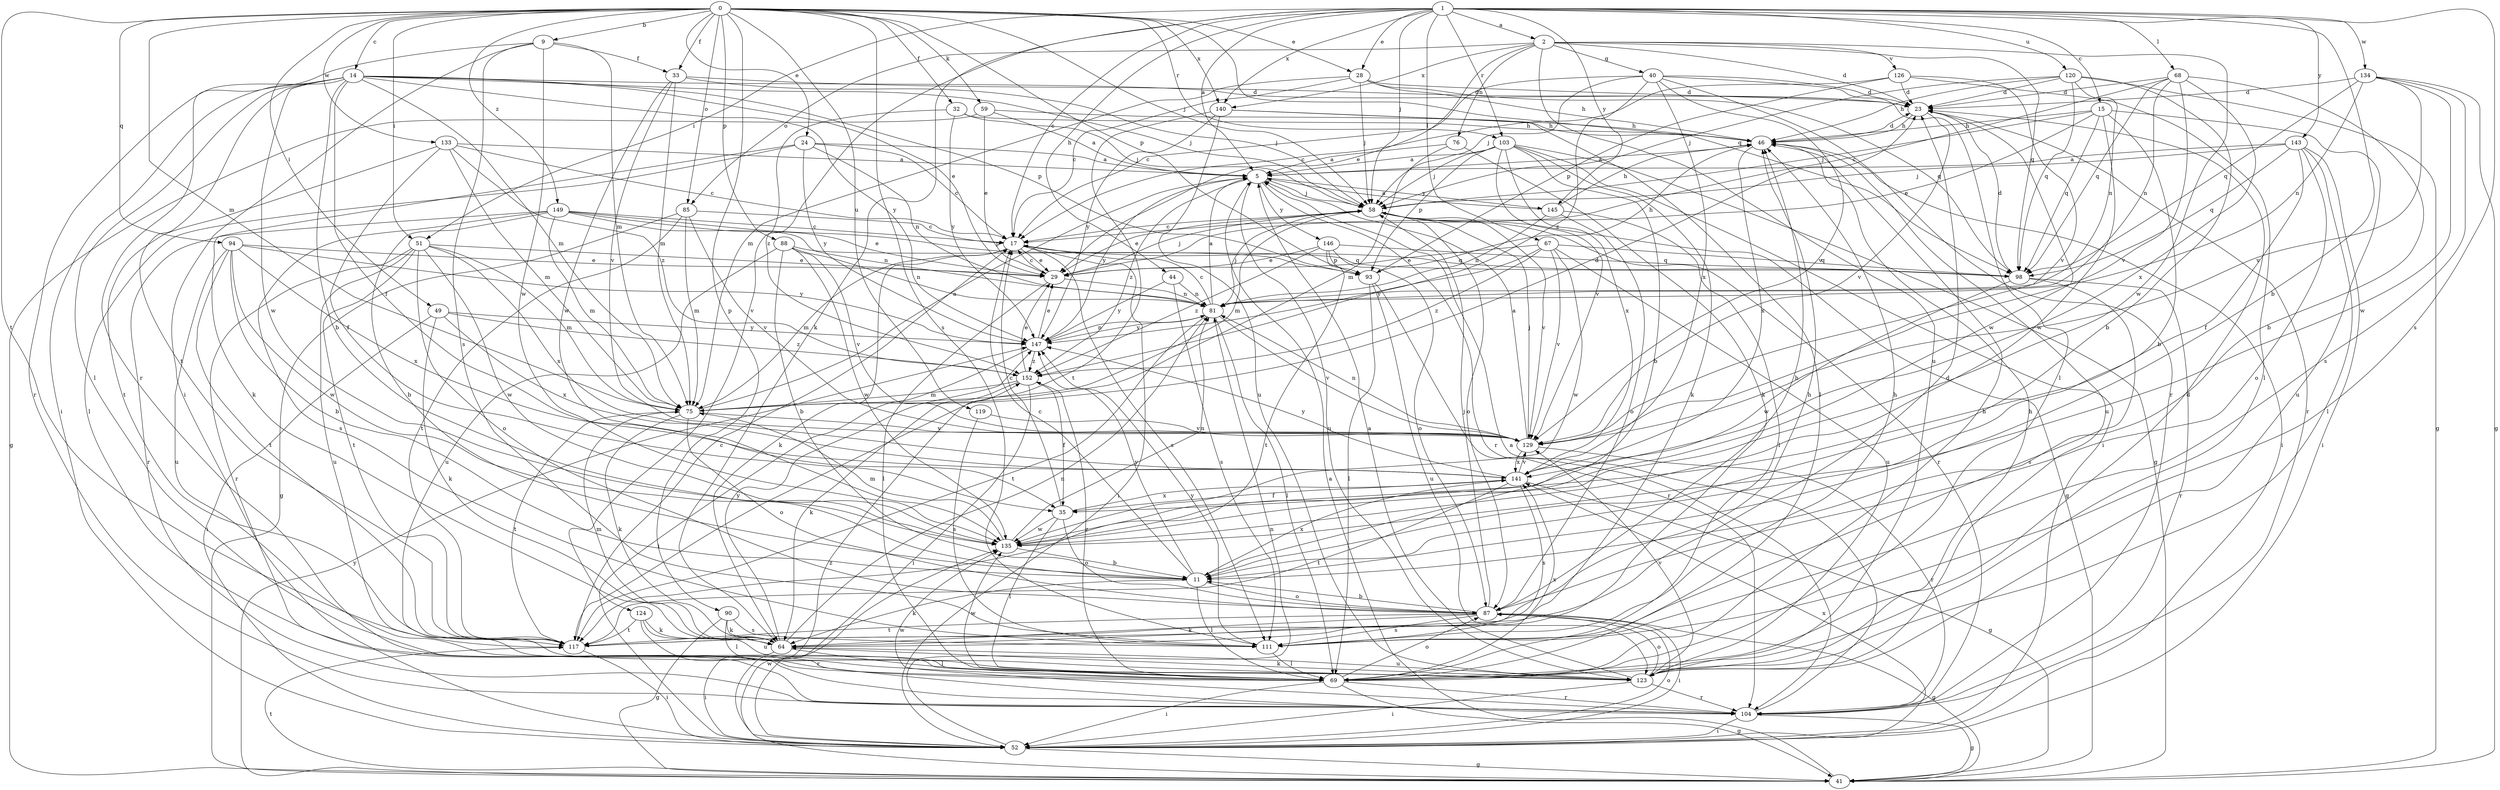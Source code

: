 strict digraph  {
0;
1;
2;
5;
9;
11;
14;
15;
17;
23;
24;
28;
29;
32;
33;
35;
40;
41;
44;
46;
49;
51;
52;
58;
59;
64;
67;
68;
69;
75;
76;
81;
85;
87;
88;
90;
93;
94;
98;
103;
104;
111;
117;
119;
120;
123;
124;
126;
129;
133;
134;
135;
140;
141;
143;
145;
146;
147;
149;
152;
0 -> 9  [label=b];
0 -> 14  [label=c];
0 -> 24  [label=e];
0 -> 28  [label=e];
0 -> 32  [label=f];
0 -> 33  [label=f];
0 -> 49  [label=i];
0 -> 51  [label=i];
0 -> 58  [label=j];
0 -> 59  [label=k];
0 -> 75  [label=m];
0 -> 85  [label=o];
0 -> 88  [label=p];
0 -> 90  [label=p];
0 -> 93  [label=p];
0 -> 94  [label=q];
0 -> 98  [label=q];
0 -> 103  [label=r];
0 -> 111  [label=s];
0 -> 117  [label=t];
0 -> 119  [label=u];
0 -> 133  [label=w];
0 -> 140  [label=x];
0 -> 149  [label=z];
1 -> 2  [label=a];
1 -> 5  [label=a];
1 -> 11  [label=b];
1 -> 15  [label=c];
1 -> 17  [label=c];
1 -> 28  [label=e];
1 -> 44  [label=h];
1 -> 51  [label=i];
1 -> 58  [label=j];
1 -> 64  [label=k];
1 -> 67  [label=l];
1 -> 68  [label=l];
1 -> 103  [label=r];
1 -> 111  [label=s];
1 -> 120  [label=u];
1 -> 124  [label=v];
1 -> 134  [label=w];
1 -> 140  [label=x];
1 -> 143  [label=y];
1 -> 145  [label=y];
2 -> 23  [label=d];
2 -> 29  [label=e];
2 -> 40  [label=g];
2 -> 76  [label=n];
2 -> 85  [label=o];
2 -> 98  [label=q];
2 -> 123  [label=u];
2 -> 126  [label=v];
2 -> 135  [label=w];
2 -> 140  [label=x];
5 -> 58  [label=j];
5 -> 104  [label=r];
5 -> 123  [label=u];
5 -> 145  [label=y];
5 -> 146  [label=y];
5 -> 147  [label=y];
5 -> 152  [label=z];
9 -> 33  [label=f];
9 -> 52  [label=i];
9 -> 75  [label=m];
9 -> 104  [label=r];
9 -> 111  [label=s];
9 -> 135  [label=w];
11 -> 17  [label=c];
11 -> 64  [label=k];
11 -> 69  [label=l];
11 -> 87  [label=o];
11 -> 141  [label=x];
11 -> 147  [label=y];
14 -> 11  [label=b];
14 -> 23  [label=d];
14 -> 29  [label=e];
14 -> 35  [label=f];
14 -> 52  [label=i];
14 -> 58  [label=j];
14 -> 69  [label=l];
14 -> 75  [label=m];
14 -> 93  [label=p];
14 -> 104  [label=r];
14 -> 117  [label=t];
14 -> 135  [label=w];
14 -> 147  [label=y];
15 -> 11  [label=b];
15 -> 29  [label=e];
15 -> 46  [label=h];
15 -> 58  [label=j];
15 -> 98  [label=q];
15 -> 123  [label=u];
15 -> 135  [label=w];
17 -> 29  [label=e];
17 -> 52  [label=i];
17 -> 64  [label=k];
17 -> 75  [label=m];
17 -> 98  [label=q];
17 -> 111  [label=s];
23 -> 46  [label=h];
23 -> 104  [label=r];
23 -> 129  [label=v];
23 -> 135  [label=w];
24 -> 5  [label=a];
24 -> 17  [label=c];
24 -> 64  [label=k];
24 -> 69  [label=l];
24 -> 81  [label=n];
24 -> 147  [label=y];
28 -> 17  [label=c];
28 -> 23  [label=d];
28 -> 46  [label=h];
28 -> 58  [label=j];
28 -> 75  [label=m];
28 -> 98  [label=q];
29 -> 17  [label=c];
29 -> 58  [label=j];
29 -> 69  [label=l];
29 -> 81  [label=n];
32 -> 46  [label=h];
32 -> 58  [label=j];
32 -> 147  [label=y];
32 -> 152  [label=z];
33 -> 23  [label=d];
33 -> 58  [label=j];
33 -> 75  [label=m];
33 -> 129  [label=v];
33 -> 135  [label=w];
35 -> 17  [label=c];
35 -> 69  [label=l];
35 -> 87  [label=o];
35 -> 135  [label=w];
35 -> 141  [label=x];
40 -> 17  [label=c];
40 -> 23  [label=d];
40 -> 58  [label=j];
40 -> 69  [label=l];
40 -> 104  [label=r];
40 -> 129  [label=v];
40 -> 141  [label=x];
40 -> 152  [label=z];
41 -> 5  [label=a];
41 -> 117  [label=t];
41 -> 135  [label=w];
41 -> 147  [label=y];
44 -> 81  [label=n];
44 -> 111  [label=s];
44 -> 147  [label=y];
46 -> 5  [label=a];
46 -> 23  [label=d];
46 -> 52  [label=i];
46 -> 123  [label=u];
46 -> 141  [label=x];
49 -> 52  [label=i];
49 -> 64  [label=k];
49 -> 141  [label=x];
49 -> 147  [label=y];
49 -> 152  [label=z];
51 -> 29  [label=e];
51 -> 75  [label=m];
51 -> 87  [label=o];
51 -> 104  [label=r];
51 -> 117  [label=t];
51 -> 123  [label=u];
51 -> 135  [label=w];
51 -> 141  [label=x];
52 -> 41  [label=g];
52 -> 81  [label=n];
52 -> 87  [label=o];
52 -> 141  [label=x];
52 -> 152  [label=z];
58 -> 17  [label=c];
58 -> 29  [label=e];
58 -> 41  [label=g];
58 -> 75  [label=m];
58 -> 87  [label=o];
58 -> 104  [label=r];
58 -> 129  [label=v];
59 -> 5  [label=a];
59 -> 29  [label=e];
59 -> 41  [label=g];
59 -> 46  [label=h];
64 -> 52  [label=i];
64 -> 69  [label=l];
64 -> 75  [label=m];
64 -> 81  [label=n];
64 -> 123  [label=u];
64 -> 147  [label=y];
67 -> 29  [label=e];
67 -> 98  [label=q];
67 -> 123  [label=u];
67 -> 129  [label=v];
67 -> 135  [label=w];
67 -> 147  [label=y];
67 -> 152  [label=z];
68 -> 11  [label=b];
68 -> 17  [label=c];
68 -> 23  [label=d];
68 -> 81  [label=n];
68 -> 98  [label=q];
68 -> 129  [label=v];
68 -> 141  [label=x];
69 -> 23  [label=d];
69 -> 41  [label=g];
69 -> 46  [label=h];
69 -> 52  [label=i];
69 -> 87  [label=o];
69 -> 104  [label=r];
69 -> 135  [label=w];
69 -> 141  [label=x];
69 -> 152  [label=z];
75 -> 5  [label=a];
75 -> 23  [label=d];
75 -> 64  [label=k];
75 -> 87  [label=o];
75 -> 117  [label=t];
75 -> 129  [label=v];
76 -> 5  [label=a];
76 -> 64  [label=k];
76 -> 75  [label=m];
81 -> 5  [label=a];
81 -> 17  [label=c];
81 -> 58  [label=j];
81 -> 69  [label=l];
81 -> 117  [label=t];
81 -> 129  [label=v];
81 -> 147  [label=y];
85 -> 17  [label=c];
85 -> 41  [label=g];
85 -> 75  [label=m];
85 -> 117  [label=t];
85 -> 129  [label=v];
87 -> 11  [label=b];
87 -> 41  [label=g];
87 -> 46  [label=h];
87 -> 52  [label=i];
87 -> 58  [label=j];
87 -> 64  [label=k];
87 -> 111  [label=s];
87 -> 117  [label=t];
88 -> 11  [label=b];
88 -> 81  [label=n];
88 -> 98  [label=q];
88 -> 123  [label=u];
88 -> 129  [label=v];
88 -> 135  [label=w];
90 -> 41  [label=g];
90 -> 64  [label=k];
90 -> 69  [label=l];
90 -> 111  [label=s];
93 -> 46  [label=h];
93 -> 69  [label=l];
93 -> 104  [label=r];
93 -> 123  [label=u];
94 -> 11  [label=b];
94 -> 29  [label=e];
94 -> 117  [label=t];
94 -> 123  [label=u];
94 -> 135  [label=w];
94 -> 141  [label=x];
94 -> 147  [label=y];
98 -> 23  [label=d];
98 -> 104  [label=r];
98 -> 111  [label=s];
98 -> 135  [label=w];
103 -> 5  [label=a];
103 -> 11  [label=b];
103 -> 41  [label=g];
103 -> 52  [label=i];
103 -> 58  [label=j];
103 -> 64  [label=k];
103 -> 93  [label=p];
103 -> 129  [label=v];
103 -> 141  [label=x];
104 -> 5  [label=a];
104 -> 41  [label=g];
104 -> 52  [label=i];
104 -> 135  [label=w];
111 -> 46  [label=h];
111 -> 69  [label=l];
111 -> 147  [label=y];
117 -> 17  [label=c];
117 -> 23  [label=d];
117 -> 46  [label=h];
117 -> 52  [label=i];
119 -> 111  [label=s];
119 -> 129  [label=v];
120 -> 11  [label=b];
120 -> 23  [label=d];
120 -> 41  [label=g];
120 -> 46  [label=h];
120 -> 58  [label=j];
120 -> 81  [label=n];
120 -> 98  [label=q];
123 -> 5  [label=a];
123 -> 46  [label=h];
123 -> 52  [label=i];
123 -> 64  [label=k];
123 -> 87  [label=o];
123 -> 104  [label=r];
123 -> 129  [label=v];
124 -> 64  [label=k];
124 -> 104  [label=r];
124 -> 117  [label=t];
124 -> 123  [label=u];
126 -> 17  [label=c];
126 -> 23  [label=d];
126 -> 69  [label=l];
126 -> 93  [label=p];
126 -> 129  [label=v];
129 -> 5  [label=a];
129 -> 58  [label=j];
129 -> 81  [label=n];
129 -> 104  [label=r];
129 -> 141  [label=x];
133 -> 5  [label=a];
133 -> 17  [label=c];
133 -> 35  [label=f];
133 -> 75  [label=m];
133 -> 117  [label=t];
133 -> 152  [label=z];
134 -> 23  [label=d];
134 -> 41  [label=g];
134 -> 81  [label=n];
134 -> 98  [label=q];
134 -> 111  [label=s];
134 -> 129  [label=v];
134 -> 135  [label=w];
135 -> 11  [label=b];
135 -> 75  [label=m];
135 -> 81  [label=n];
140 -> 46  [label=h];
140 -> 69  [label=l];
140 -> 117  [label=t];
140 -> 123  [label=u];
140 -> 147  [label=y];
141 -> 35  [label=f];
141 -> 41  [label=g];
141 -> 111  [label=s];
141 -> 117  [label=t];
141 -> 129  [label=v];
141 -> 147  [label=y];
143 -> 5  [label=a];
143 -> 35  [label=f];
143 -> 52  [label=i];
143 -> 58  [label=j];
143 -> 69  [label=l];
143 -> 87  [label=o];
143 -> 98  [label=q];
145 -> 5  [label=a];
145 -> 46  [label=h];
145 -> 69  [label=l];
145 -> 81  [label=n];
145 -> 87  [label=o];
146 -> 29  [label=e];
146 -> 87  [label=o];
146 -> 93  [label=p];
146 -> 98  [label=q];
146 -> 117  [label=t];
146 -> 152  [label=z];
147 -> 29  [label=e];
147 -> 52  [label=i];
147 -> 81  [label=n];
147 -> 152  [label=z];
149 -> 11  [label=b];
149 -> 17  [label=c];
149 -> 29  [label=e];
149 -> 75  [label=m];
149 -> 81  [label=n];
149 -> 93  [label=p];
149 -> 104  [label=r];
149 -> 111  [label=s];
152 -> 29  [label=e];
152 -> 35  [label=f];
152 -> 52  [label=i];
152 -> 64  [label=k];
152 -> 75  [label=m];
}
